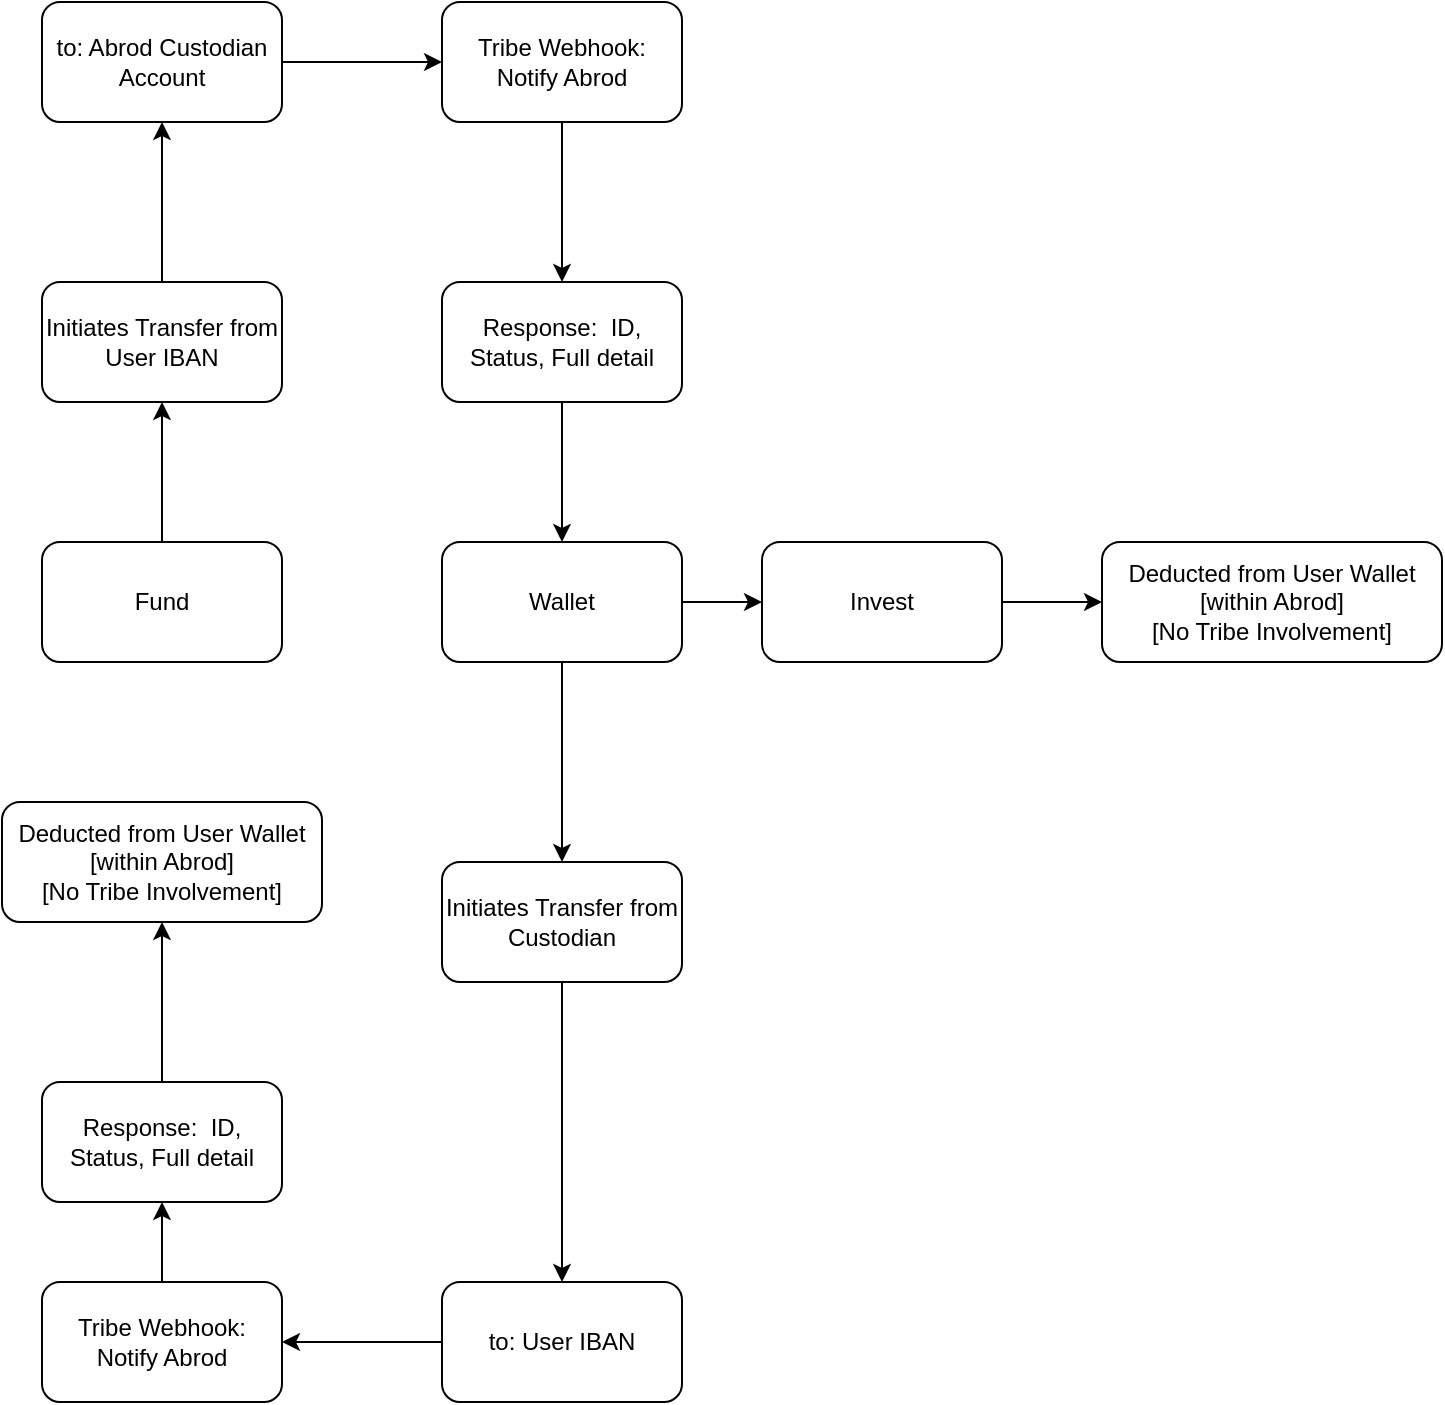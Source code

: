 <mxfile version="21.6.1" type="github">
  <diagram name="Page-1" id="ygdazxsSH9HhO-OBPJuW">
    <mxGraphModel dx="2200" dy="-171" grid="1" gridSize="10" guides="1" tooltips="1" connect="1" arrows="1" fold="1" page="1" pageScale="1" pageWidth="827" pageHeight="1169" math="0" shadow="0">
      <root>
        <mxCell id="0" />
        <mxCell id="1" parent="0" />
        <mxCell id="JKOrujhScbDTVN5xzGfK-25" value="" style="edgeStyle=orthogonalEdgeStyle;rounded=0;orthogonalLoop=1;jettySize=auto;html=1;" edge="1" parent="1" source="JKOrujhScbDTVN5xzGfK-26" target="JKOrujhScbDTVN5xzGfK-31">
          <mxGeometry relative="1" as="geometry" />
        </mxCell>
        <mxCell id="JKOrujhScbDTVN5xzGfK-26" value="Fund" style="rounded=1;whiteSpace=wrap;html=1;" vertex="1" parent="1">
          <mxGeometry x="74" y="1510" width="120" height="60" as="geometry" />
        </mxCell>
        <mxCell id="JKOrujhScbDTVN5xzGfK-27" value="" style="edgeStyle=orthogonalEdgeStyle;rounded=0;orthogonalLoop=1;jettySize=auto;html=1;" edge="1" parent="1" source="JKOrujhScbDTVN5xzGfK-29" target="JKOrujhScbDTVN5xzGfK-39">
          <mxGeometry relative="1" as="geometry" />
        </mxCell>
        <mxCell id="JKOrujhScbDTVN5xzGfK-28" value="" style="edgeStyle=orthogonalEdgeStyle;rounded=0;orthogonalLoop=1;jettySize=auto;html=1;" edge="1" parent="1" source="JKOrujhScbDTVN5xzGfK-29" target="JKOrujhScbDTVN5xzGfK-42">
          <mxGeometry relative="1" as="geometry" />
        </mxCell>
        <mxCell id="JKOrujhScbDTVN5xzGfK-29" value="Wallet" style="rounded=1;whiteSpace=wrap;html=1;" vertex="1" parent="1">
          <mxGeometry x="274" y="1510" width="120" height="60" as="geometry" />
        </mxCell>
        <mxCell id="JKOrujhScbDTVN5xzGfK-30" value="" style="edgeStyle=orthogonalEdgeStyle;rounded=0;orthogonalLoop=1;jettySize=auto;html=1;" edge="1" parent="1" source="JKOrujhScbDTVN5xzGfK-31" target="JKOrujhScbDTVN5xzGfK-33">
          <mxGeometry relative="1" as="geometry" />
        </mxCell>
        <mxCell id="JKOrujhScbDTVN5xzGfK-31" value="Initiates Transfer from User IBAN" style="whiteSpace=wrap;html=1;rounded=1;" vertex="1" parent="1">
          <mxGeometry x="74" y="1380" width="120" height="60" as="geometry" />
        </mxCell>
        <mxCell id="JKOrujhScbDTVN5xzGfK-32" value="" style="edgeStyle=orthogonalEdgeStyle;rounded=0;orthogonalLoop=1;jettySize=auto;html=1;" edge="1" parent="1" source="JKOrujhScbDTVN5xzGfK-33" target="JKOrujhScbDTVN5xzGfK-35">
          <mxGeometry relative="1" as="geometry" />
        </mxCell>
        <mxCell id="JKOrujhScbDTVN5xzGfK-33" value="to: Abrod Custodian Account" style="whiteSpace=wrap;html=1;rounded=1;" vertex="1" parent="1">
          <mxGeometry x="74" y="1240" width="120" height="60" as="geometry" />
        </mxCell>
        <mxCell id="JKOrujhScbDTVN5xzGfK-34" value="" style="edgeStyle=orthogonalEdgeStyle;rounded=0;orthogonalLoop=1;jettySize=auto;html=1;" edge="1" parent="1" source="JKOrujhScbDTVN5xzGfK-35" target="JKOrujhScbDTVN5xzGfK-37">
          <mxGeometry relative="1" as="geometry" />
        </mxCell>
        <mxCell id="JKOrujhScbDTVN5xzGfK-35" value="Tribe Webhook: Notify Abrod" style="whiteSpace=wrap;html=1;rounded=1;" vertex="1" parent="1">
          <mxGeometry x="274" y="1240" width="120" height="60" as="geometry" />
        </mxCell>
        <mxCell id="JKOrujhScbDTVN5xzGfK-36" value="" style="edgeStyle=orthogonalEdgeStyle;rounded=0;orthogonalLoop=1;jettySize=auto;html=1;" edge="1" parent="1" source="JKOrujhScbDTVN5xzGfK-37" target="JKOrujhScbDTVN5xzGfK-29">
          <mxGeometry relative="1" as="geometry" />
        </mxCell>
        <mxCell id="JKOrujhScbDTVN5xzGfK-37" value="Response:&amp;nbsp; ID, Status, Full detail" style="whiteSpace=wrap;html=1;rounded=1;" vertex="1" parent="1">
          <mxGeometry x="274" y="1380" width="120" height="60" as="geometry" />
        </mxCell>
        <mxCell id="JKOrujhScbDTVN5xzGfK-38" value="" style="edgeStyle=orthogonalEdgeStyle;rounded=0;orthogonalLoop=1;jettySize=auto;html=1;" edge="1" parent="1" source="JKOrujhScbDTVN5xzGfK-39" target="JKOrujhScbDTVN5xzGfK-40">
          <mxGeometry relative="1" as="geometry" />
        </mxCell>
        <mxCell id="JKOrujhScbDTVN5xzGfK-39" value="Invest" style="whiteSpace=wrap;html=1;rounded=1;" vertex="1" parent="1">
          <mxGeometry x="434" y="1510" width="120" height="60" as="geometry" />
        </mxCell>
        <mxCell id="JKOrujhScbDTVN5xzGfK-40" value="Deducted from User Wallet&lt;br style=&quot;border-color: var(--border-color);&quot;&gt;[within Abrod]&lt;br style=&quot;border-color: var(--border-color);&quot;&gt;[No Tribe Involvement]" style="whiteSpace=wrap;html=1;rounded=1;" vertex="1" parent="1">
          <mxGeometry x="604" y="1510" width="170" height="60" as="geometry" />
        </mxCell>
        <mxCell id="JKOrujhScbDTVN5xzGfK-41" value="" style="edgeStyle=orthogonalEdgeStyle;rounded=0;orthogonalLoop=1;jettySize=auto;html=1;" edge="1" parent="1" source="JKOrujhScbDTVN5xzGfK-42" target="JKOrujhScbDTVN5xzGfK-44">
          <mxGeometry relative="1" as="geometry" />
        </mxCell>
        <mxCell id="JKOrujhScbDTVN5xzGfK-42" value="Initiates Transfer from Custodian" style="whiteSpace=wrap;html=1;rounded=1;" vertex="1" parent="1">
          <mxGeometry x="274" y="1670" width="120" height="60" as="geometry" />
        </mxCell>
        <mxCell id="JKOrujhScbDTVN5xzGfK-43" value="" style="edgeStyle=orthogonalEdgeStyle;rounded=0;orthogonalLoop=1;jettySize=auto;html=1;" edge="1" parent="1" source="JKOrujhScbDTVN5xzGfK-44" target="JKOrujhScbDTVN5xzGfK-46">
          <mxGeometry relative="1" as="geometry" />
        </mxCell>
        <mxCell id="JKOrujhScbDTVN5xzGfK-44" value="to: User IBAN" style="whiteSpace=wrap;html=1;rounded=1;" vertex="1" parent="1">
          <mxGeometry x="274" y="1880" width="120" height="60" as="geometry" />
        </mxCell>
        <mxCell id="JKOrujhScbDTVN5xzGfK-45" value="" style="edgeStyle=orthogonalEdgeStyle;rounded=0;orthogonalLoop=1;jettySize=auto;html=1;" edge="1" parent="1" source="JKOrujhScbDTVN5xzGfK-46" target="JKOrujhScbDTVN5xzGfK-48">
          <mxGeometry relative="1" as="geometry" />
        </mxCell>
        <mxCell id="JKOrujhScbDTVN5xzGfK-46" value="Tribe Webhook: Notify Abrod" style="whiteSpace=wrap;html=1;rounded=1;" vertex="1" parent="1">
          <mxGeometry x="74" y="1880" width="120" height="60" as="geometry" />
        </mxCell>
        <mxCell id="JKOrujhScbDTVN5xzGfK-47" value="" style="edgeStyle=orthogonalEdgeStyle;rounded=0;orthogonalLoop=1;jettySize=auto;html=1;" edge="1" parent="1" source="JKOrujhScbDTVN5xzGfK-48" target="JKOrujhScbDTVN5xzGfK-49">
          <mxGeometry relative="1" as="geometry" />
        </mxCell>
        <mxCell id="JKOrujhScbDTVN5xzGfK-48" value="Response:&amp;nbsp; ID, Status, Full detail" style="whiteSpace=wrap;html=1;rounded=1;" vertex="1" parent="1">
          <mxGeometry x="74" y="1780" width="120" height="60" as="geometry" />
        </mxCell>
        <mxCell id="JKOrujhScbDTVN5xzGfK-49" value="Deducted from User Wallet&lt;br style=&quot;border-color: var(--border-color);&quot;&gt;[within Abrod]&lt;br style=&quot;border-color: var(--border-color);&quot;&gt;[No Tribe Involvement]" style="whiteSpace=wrap;html=1;rounded=1;" vertex="1" parent="1">
          <mxGeometry x="54" y="1640" width="160" height="60" as="geometry" />
        </mxCell>
      </root>
    </mxGraphModel>
  </diagram>
</mxfile>
